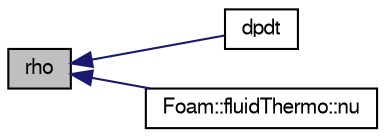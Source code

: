 digraph "rho"
{
  bgcolor="transparent";
  edge [fontname="FreeSans",fontsize="10",labelfontname="FreeSans",labelfontsize="10"];
  node [fontname="FreeSans",fontsize="10",shape=record];
  rankdir="LR";
  Node1433 [label="rho",height=0.2,width=0.4,color="black", fillcolor="grey75", style="filled", fontcolor="black"];
  Node1433 -> Node1434 [dir="back",color="midnightblue",fontsize="10",style="solid",fontname="FreeSans"];
  Node1434 [label="dpdt",height=0.2,width=0.4,color="black",URL="$a29734.html#a0e4e637e8932a391cf4a45df07c3a170",tooltip="Should the dpdt term be included in the enthalpy equation. "];
  Node1433 -> Node1435 [dir="back",color="midnightblue",fontsize="10",style="solid",fontname="FreeSans"];
  Node1435 [label="Foam::fluidThermo::nu",height=0.2,width=0.4,color="black",URL="$a29758.html#a6aecd1e5d8f1126673049821328cdd69",tooltip="Kinematic viscosity of mixture [m^2/s]. "];
}
